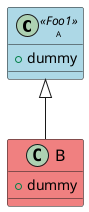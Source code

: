 {
  "sha1": "6k6vwb2tnd45l9cnui4hanwyu82zh3b",
  "insertion": {
    "when": "2024-05-30T20:48:20.974Z",
    "user": "plantuml@gmail.com"
  }
}
@startuml

skinparam class {
  BackgroundColor LightCoral 
  FontSize 16
  
  <<Foo1>> {
  	FontSize 8
     BackgroundColor LightBlue
  }
  
}

class A <<Foo1>> {
 +dummy
}

class B {
  + dummy
}

A <|-- B

@enduml  
